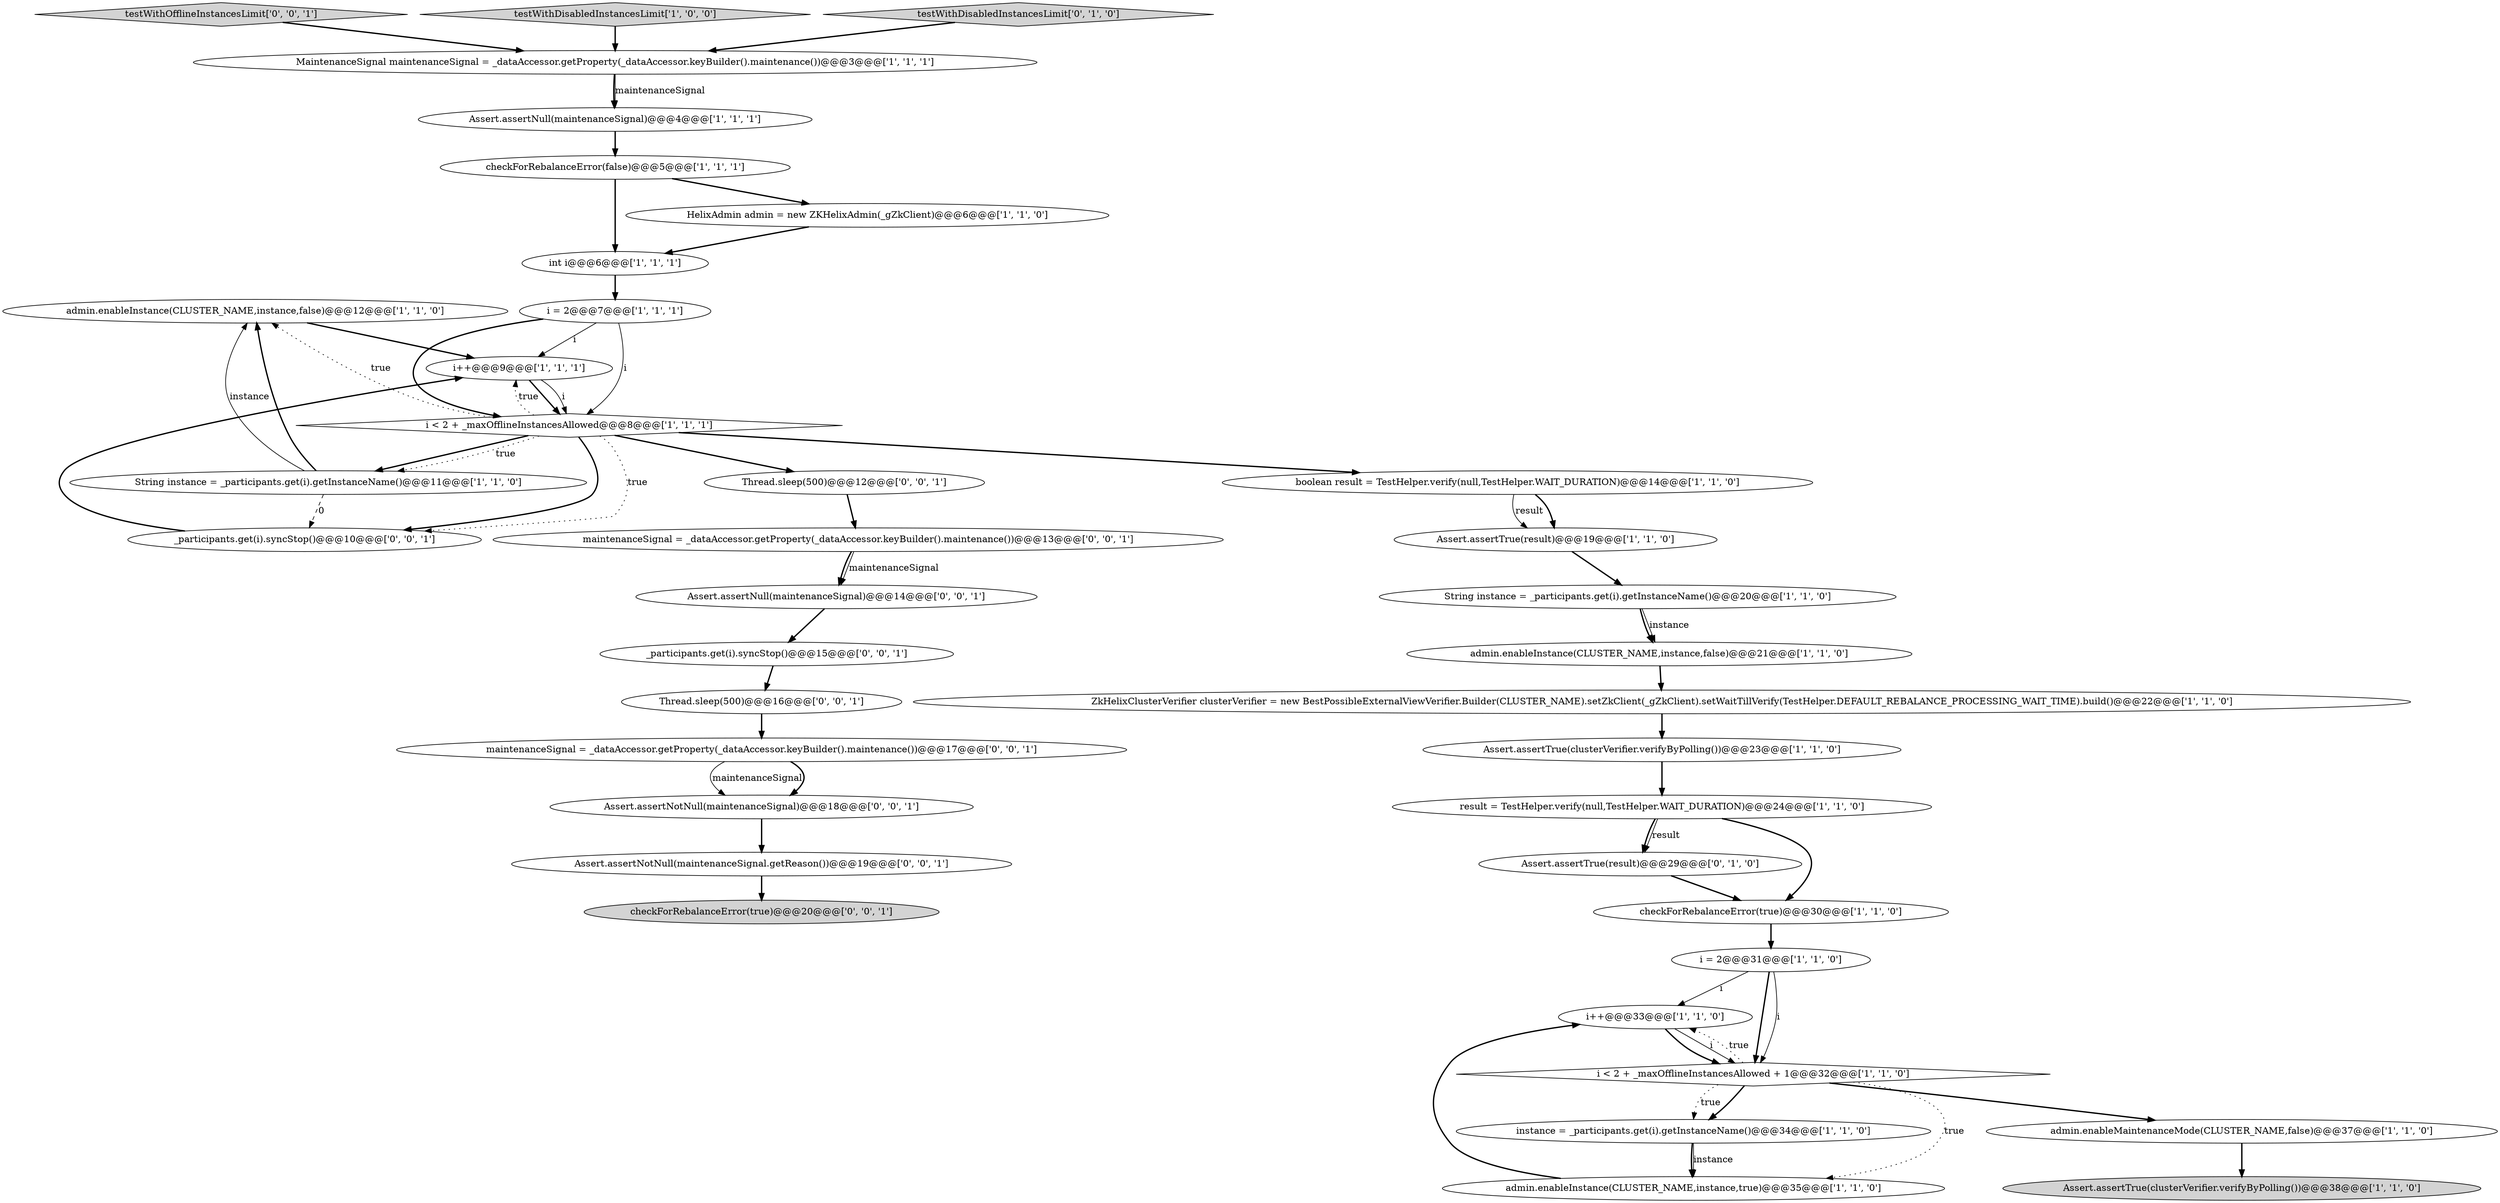 digraph {
13 [style = filled, label = "admin.enableInstance(CLUSTER_NAME,instance,false)@@@12@@@['1', '1', '0']", fillcolor = white, shape = ellipse image = "AAA0AAABBB1BBB"];
22 [style = filled, label = "checkForRebalanceError(false)@@@5@@@['1', '1', '1']", fillcolor = white, shape = ellipse image = "AAA0AAABBB1BBB"];
29 [style = filled, label = "_participants.get(i).syncStop()@@@10@@@['0', '0', '1']", fillcolor = white, shape = ellipse image = "AAA0AAABBB3BBB"];
11 [style = filled, label = "admin.enableInstance(CLUSTER_NAME,instance,true)@@@35@@@['1', '1', '0']", fillcolor = white, shape = ellipse image = "AAA0AAABBB1BBB"];
30 [style = filled, label = "Assert.assertNotNull(maintenanceSignal.getReason())@@@19@@@['0', '0', '1']", fillcolor = white, shape = ellipse image = "AAA0AAABBB3BBB"];
24 [style = filled, label = "admin.enableMaintenanceMode(CLUSTER_NAME,false)@@@37@@@['1', '1', '0']", fillcolor = white, shape = ellipse image = "AAA0AAABBB1BBB"];
7 [style = filled, label = "int i@@@6@@@['1', '1', '1']", fillcolor = white, shape = ellipse image = "AAA0AAABBB1BBB"];
26 [style = filled, label = "Assert.assertTrue(result)@@@29@@@['0', '1', '0']", fillcolor = white, shape = ellipse image = "AAA1AAABBB2BBB"];
23 [style = filled, label = "Assert.assertTrue(result)@@@19@@@['1', '1', '0']", fillcolor = white, shape = ellipse image = "AAA0AAABBB1BBB"];
1 [style = filled, label = "Assert.assertNull(maintenanceSignal)@@@4@@@['1', '1', '1']", fillcolor = white, shape = ellipse image = "AAA0AAABBB1BBB"];
35 [style = filled, label = "Assert.assertNull(maintenanceSignal)@@@14@@@['0', '0', '1']", fillcolor = white, shape = ellipse image = "AAA0AAABBB3BBB"];
36 [style = filled, label = "_participants.get(i).syncStop()@@@15@@@['0', '0', '1']", fillcolor = white, shape = ellipse image = "AAA0AAABBB3BBB"];
18 [style = filled, label = "instance = _participants.get(i).getInstanceName()@@@34@@@['1', '1', '0']", fillcolor = white, shape = ellipse image = "AAA0AAABBB1BBB"];
33 [style = filled, label = "testWithOfflineInstancesLimit['0', '0', '1']", fillcolor = lightgray, shape = diamond image = "AAA0AAABBB3BBB"];
34 [style = filled, label = "checkForRebalanceError(true)@@@20@@@['0', '0', '1']", fillcolor = lightgray, shape = ellipse image = "AAA0AAABBB3BBB"];
14 [style = filled, label = "String instance = _participants.get(i).getInstanceName()@@@20@@@['1', '1', '0']", fillcolor = white, shape = ellipse image = "AAA0AAABBB1BBB"];
16 [style = filled, label = "admin.enableInstance(CLUSTER_NAME,instance,false)@@@21@@@['1', '1', '0']", fillcolor = white, shape = ellipse image = "AAA0AAABBB1BBB"];
3 [style = filled, label = "testWithDisabledInstancesLimit['1', '0', '0']", fillcolor = lightgray, shape = diamond image = "AAA0AAABBB1BBB"];
37 [style = filled, label = "maintenanceSignal = _dataAccessor.getProperty(_dataAccessor.keyBuilder().maintenance())@@@13@@@['0', '0', '1']", fillcolor = white, shape = ellipse image = "AAA0AAABBB3BBB"];
28 [style = filled, label = "Thread.sleep(500)@@@12@@@['0', '0', '1']", fillcolor = white, shape = ellipse image = "AAA0AAABBB3BBB"];
21 [style = filled, label = "HelixAdmin admin = new ZKHelixAdmin(_gZkClient)@@@6@@@['1', '1', '0']", fillcolor = white, shape = ellipse image = "AAA0AAABBB1BBB"];
17 [style = filled, label = "i = 2@@@31@@@['1', '1', '0']", fillcolor = white, shape = ellipse image = "AAA0AAABBB1BBB"];
25 [style = filled, label = "checkForRebalanceError(true)@@@30@@@['1', '1', '0']", fillcolor = white, shape = ellipse image = "AAA0AAABBB1BBB"];
19 [style = filled, label = "Assert.assertTrue(clusterVerifier.verifyByPolling())@@@38@@@['1', '1', '0']", fillcolor = lightgray, shape = ellipse image = "AAA0AAABBB1BBB"];
12 [style = filled, label = "i++@@@33@@@['1', '1', '0']", fillcolor = white, shape = ellipse image = "AAA0AAABBB1BBB"];
38 [style = filled, label = "maintenanceSignal = _dataAccessor.getProperty(_dataAccessor.keyBuilder().maintenance())@@@17@@@['0', '0', '1']", fillcolor = white, shape = ellipse image = "AAA0AAABBB3BBB"];
10 [style = filled, label = "ZkHelixClusterVerifier clusterVerifier = new BestPossibleExternalViewVerifier.Builder(CLUSTER_NAME).setZkClient(_gZkClient).setWaitTillVerify(TestHelper.DEFAULT_REBALANCE_PROCESSING_WAIT_TIME).build()@@@22@@@['1', '1', '0']", fillcolor = white, shape = ellipse image = "AAA0AAABBB1BBB"];
2 [style = filled, label = "i < 2 + _maxOfflineInstancesAllowed + 1@@@32@@@['1', '1', '0']", fillcolor = white, shape = diamond image = "AAA0AAABBB1BBB"];
6 [style = filled, label = "i < 2 + _maxOfflineInstancesAllowed@@@8@@@['1', '1', '1']", fillcolor = white, shape = diamond image = "AAA0AAABBB1BBB"];
4 [style = filled, label = "Assert.assertTrue(clusterVerifier.verifyByPolling())@@@23@@@['1', '1', '0']", fillcolor = white, shape = ellipse image = "AAA0AAABBB1BBB"];
5 [style = filled, label = "boolean result = TestHelper.verify(null,TestHelper.WAIT_DURATION)@@@14@@@['1', '1', '0']", fillcolor = white, shape = ellipse image = "AAA0AAABBB1BBB"];
20 [style = filled, label = "MaintenanceSignal maintenanceSignal = _dataAccessor.getProperty(_dataAccessor.keyBuilder().maintenance())@@@3@@@['1', '1', '1']", fillcolor = white, shape = ellipse image = "AAA0AAABBB1BBB"];
8 [style = filled, label = "result = TestHelper.verify(null,TestHelper.WAIT_DURATION)@@@24@@@['1', '1', '0']", fillcolor = white, shape = ellipse image = "AAA0AAABBB1BBB"];
31 [style = filled, label = "Assert.assertNotNull(maintenanceSignal)@@@18@@@['0', '0', '1']", fillcolor = white, shape = ellipse image = "AAA0AAABBB3BBB"];
32 [style = filled, label = "Thread.sleep(500)@@@16@@@['0', '0', '1']", fillcolor = white, shape = ellipse image = "AAA0AAABBB3BBB"];
15 [style = filled, label = "i++@@@9@@@['1', '1', '1']", fillcolor = white, shape = ellipse image = "AAA0AAABBB1BBB"];
27 [style = filled, label = "testWithDisabledInstancesLimit['0', '1', '0']", fillcolor = lightgray, shape = diamond image = "AAA0AAABBB2BBB"];
0 [style = filled, label = "String instance = _participants.get(i).getInstanceName()@@@11@@@['1', '1', '0']", fillcolor = white, shape = ellipse image = "AAA0AAABBB1BBB"];
9 [style = filled, label = "i = 2@@@7@@@['1', '1', '1']", fillcolor = white, shape = ellipse image = "AAA0AAABBB1BBB"];
38->31 [style = solid, label="maintenanceSignal"];
2->11 [style = dotted, label="true"];
13->15 [style = bold, label=""];
32->38 [style = bold, label=""];
30->34 [style = bold, label=""];
11->12 [style = bold, label=""];
14->16 [style = bold, label=""];
6->28 [style = bold, label=""];
0->29 [style = dashed, label="0"];
8->26 [style = bold, label=""];
7->9 [style = bold, label=""];
37->35 [style = bold, label=""];
9->15 [style = solid, label="i"];
12->2 [style = bold, label=""];
6->0 [style = bold, label=""];
12->2 [style = solid, label="i"];
15->6 [style = solid, label="i"];
4->8 [style = bold, label=""];
33->20 [style = bold, label=""];
25->17 [style = bold, label=""];
0->13 [style = bold, label=""];
27->20 [style = bold, label=""];
9->6 [style = solid, label="i"];
15->6 [style = bold, label=""];
20->1 [style = bold, label=""];
16->10 [style = bold, label=""];
3->20 [style = bold, label=""];
6->29 [style = dotted, label="true"];
9->6 [style = bold, label=""];
6->0 [style = dotted, label="true"];
6->13 [style = dotted, label="true"];
26->25 [style = bold, label=""];
20->1 [style = solid, label="maintenanceSignal"];
6->29 [style = bold, label=""];
2->18 [style = bold, label=""];
14->16 [style = solid, label="instance"];
18->11 [style = solid, label="instance"];
37->35 [style = solid, label="maintenanceSignal"];
5->23 [style = bold, label=""];
10->4 [style = bold, label=""];
2->18 [style = dotted, label="true"];
22->7 [style = bold, label=""];
8->25 [style = bold, label=""];
28->37 [style = bold, label=""];
35->36 [style = bold, label=""];
6->5 [style = bold, label=""];
21->7 [style = bold, label=""];
8->26 [style = solid, label="result"];
38->31 [style = bold, label=""];
23->14 [style = bold, label=""];
36->32 [style = bold, label=""];
17->2 [style = bold, label=""];
2->24 [style = bold, label=""];
29->15 [style = bold, label=""];
2->12 [style = dotted, label="true"];
24->19 [style = bold, label=""];
0->13 [style = solid, label="instance"];
22->21 [style = bold, label=""];
31->30 [style = bold, label=""];
1->22 [style = bold, label=""];
18->11 [style = bold, label=""];
17->12 [style = solid, label="i"];
6->15 [style = dotted, label="true"];
17->2 [style = solid, label="i"];
5->23 [style = solid, label="result"];
}
